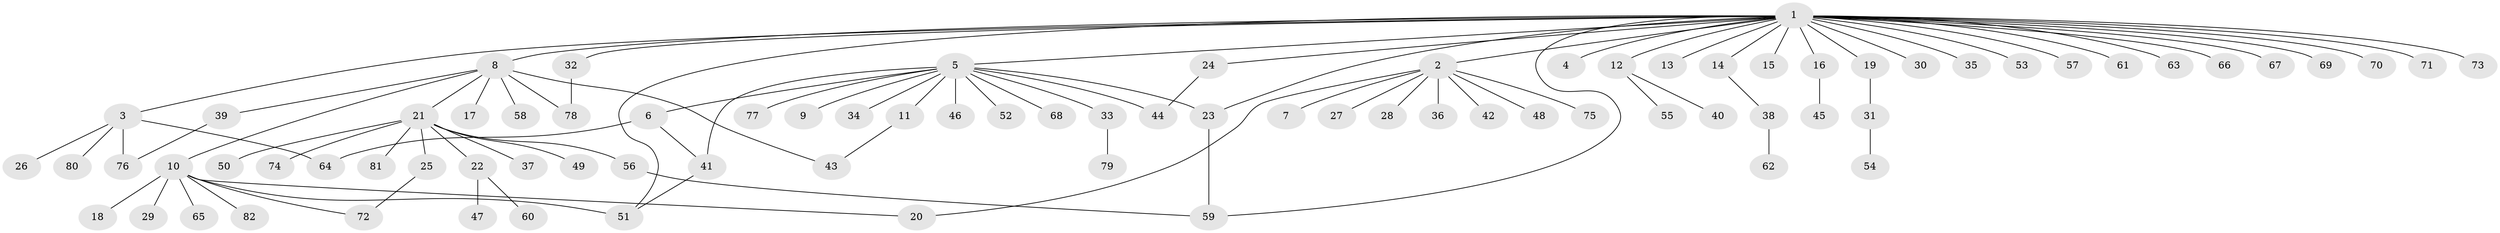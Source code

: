 // original degree distribution, {29: 0.008620689655172414, 10: 0.02586206896551724, 6: 0.008620689655172414, 1: 0.5689655172413793, 15: 0.008620689655172414, 5: 0.008620689655172414, 2: 0.25, 9: 0.008620689655172414, 3: 0.06896551724137931, 4: 0.04310344827586207}
// Generated by graph-tools (version 1.1) at 2025/50/03/04/25 22:50:21]
// undirected, 82 vertices, 94 edges
graph export_dot {
  node [color=gray90,style=filled];
  1;
  2;
  3;
  4;
  5;
  6;
  7;
  8;
  9;
  10;
  11;
  12;
  13;
  14;
  15;
  16;
  17;
  18;
  19;
  20;
  21;
  22;
  23;
  24;
  25;
  26;
  27;
  28;
  29;
  30;
  31;
  32;
  33;
  34;
  35;
  36;
  37;
  38;
  39;
  40;
  41;
  42;
  43;
  44;
  45;
  46;
  47;
  48;
  49;
  50;
  51;
  52;
  53;
  54;
  55;
  56;
  57;
  58;
  59;
  60;
  61;
  62;
  63;
  64;
  65;
  66;
  67;
  68;
  69;
  70;
  71;
  72;
  73;
  74;
  75;
  76;
  77;
  78;
  79;
  80;
  81;
  82;
  1 -- 2 [weight=1.0];
  1 -- 3 [weight=1.0];
  1 -- 4 [weight=1.0];
  1 -- 5 [weight=1.0];
  1 -- 8 [weight=1.0];
  1 -- 12 [weight=1.0];
  1 -- 13 [weight=1.0];
  1 -- 14 [weight=1.0];
  1 -- 15 [weight=1.0];
  1 -- 16 [weight=1.0];
  1 -- 19 [weight=1.0];
  1 -- 23 [weight=1.0];
  1 -- 24 [weight=1.0];
  1 -- 30 [weight=1.0];
  1 -- 32 [weight=1.0];
  1 -- 35 [weight=1.0];
  1 -- 51 [weight=1.0];
  1 -- 53 [weight=1.0];
  1 -- 57 [weight=1.0];
  1 -- 59 [weight=1.0];
  1 -- 61 [weight=1.0];
  1 -- 63 [weight=1.0];
  1 -- 66 [weight=1.0];
  1 -- 67 [weight=1.0];
  1 -- 69 [weight=1.0];
  1 -- 70 [weight=1.0];
  1 -- 71 [weight=1.0];
  1 -- 73 [weight=1.0];
  2 -- 7 [weight=1.0];
  2 -- 20 [weight=1.0];
  2 -- 27 [weight=1.0];
  2 -- 28 [weight=1.0];
  2 -- 36 [weight=1.0];
  2 -- 42 [weight=1.0];
  2 -- 48 [weight=1.0];
  2 -- 75 [weight=1.0];
  3 -- 26 [weight=1.0];
  3 -- 64 [weight=1.0];
  3 -- 76 [weight=1.0];
  3 -- 80 [weight=1.0];
  5 -- 6 [weight=1.0];
  5 -- 9 [weight=1.0];
  5 -- 11 [weight=1.0];
  5 -- 23 [weight=1.0];
  5 -- 33 [weight=1.0];
  5 -- 34 [weight=1.0];
  5 -- 41 [weight=1.0];
  5 -- 44 [weight=1.0];
  5 -- 46 [weight=1.0];
  5 -- 52 [weight=1.0];
  5 -- 68 [weight=1.0];
  5 -- 77 [weight=1.0];
  6 -- 41 [weight=1.0];
  6 -- 64 [weight=1.0];
  8 -- 10 [weight=1.0];
  8 -- 17 [weight=1.0];
  8 -- 21 [weight=1.0];
  8 -- 39 [weight=1.0];
  8 -- 43 [weight=1.0];
  8 -- 58 [weight=1.0];
  8 -- 78 [weight=1.0];
  10 -- 18 [weight=1.0];
  10 -- 20 [weight=1.0];
  10 -- 29 [weight=1.0];
  10 -- 51 [weight=2.0];
  10 -- 65 [weight=1.0];
  10 -- 72 [weight=1.0];
  10 -- 82 [weight=1.0];
  11 -- 43 [weight=1.0];
  12 -- 40 [weight=1.0];
  12 -- 55 [weight=1.0];
  14 -- 38 [weight=1.0];
  16 -- 45 [weight=1.0];
  19 -- 31 [weight=1.0];
  21 -- 22 [weight=1.0];
  21 -- 25 [weight=1.0];
  21 -- 37 [weight=1.0];
  21 -- 49 [weight=1.0];
  21 -- 50 [weight=1.0];
  21 -- 56 [weight=1.0];
  21 -- 74 [weight=1.0];
  21 -- 81 [weight=1.0];
  22 -- 47 [weight=1.0];
  22 -- 60 [weight=1.0];
  23 -- 59 [weight=1.0];
  24 -- 44 [weight=1.0];
  25 -- 72 [weight=1.0];
  31 -- 54 [weight=1.0];
  32 -- 78 [weight=1.0];
  33 -- 79 [weight=1.0];
  38 -- 62 [weight=1.0];
  39 -- 76 [weight=1.0];
  41 -- 51 [weight=1.0];
  56 -- 59 [weight=1.0];
}
